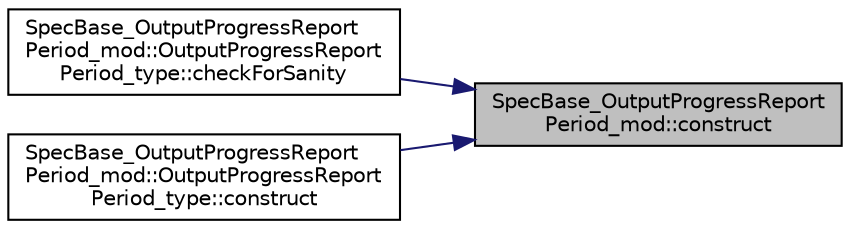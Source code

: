 digraph "SpecBase_OutputProgressReportPeriod_mod::construct"
{
 // LATEX_PDF_SIZE
  edge [fontname="Helvetica",fontsize="10",labelfontname="Helvetica",labelfontsize="10"];
  node [fontname="Helvetica",fontsize="10",shape=record];
  rankdir="RL";
  Node1 [label="SpecBase_OutputProgressReport\lPeriod_mod::construct",height=0.2,width=0.4,color="black", fillcolor="grey75", style="filled", fontcolor="black",tooltip=" "];
  Node1 -> Node2 [dir="back",color="midnightblue",fontsize="10",style="solid",fontname="Helvetica"];
  Node2 [label="SpecBase_OutputProgressReport\lPeriod_mod::OutputProgressReport\lPeriod_type::checkForSanity",height=0.2,width=0.4,color="black", fillcolor="white", style="filled",URL="$structSpecBase__OutputProgressReportPeriod__mod_1_1OutputProgressReportPeriod__type.html#a186eae16000a94991ac34b32ecc0bc19",tooltip=" "];
  Node1 -> Node3 [dir="back",color="midnightblue",fontsize="10",style="solid",fontname="Helvetica"];
  Node3 [label="SpecBase_OutputProgressReport\lPeriod_mod::OutputProgressReport\lPeriod_type::construct",height=0.2,width=0.4,color="black", fillcolor="white", style="filled",URL="$structSpecBase__OutputProgressReportPeriod__mod_1_1OutputProgressReportPeriod__type.html#adb925e080a08d9f3c17f07a548fabc06",tooltip=" "];
}
